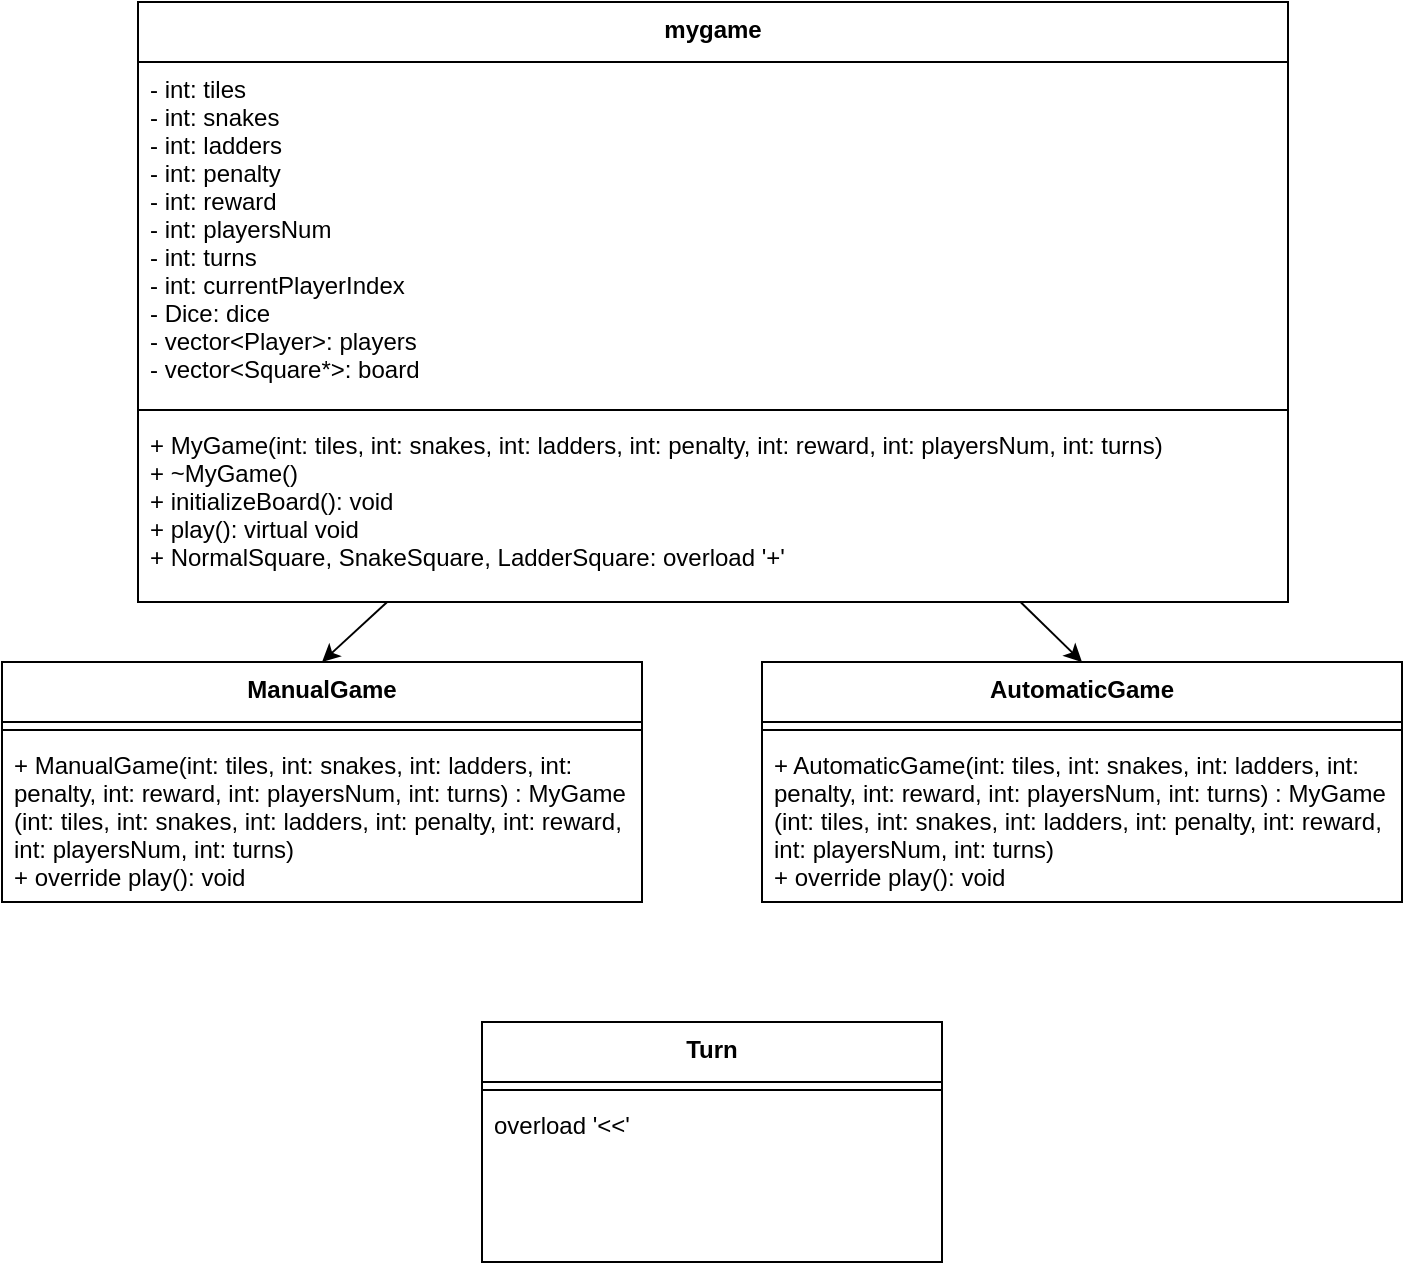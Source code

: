 <mxfile>
    <diagram id="emuQsiq0zGyP2BrojjAT" name="Page-1">
        <mxGraphModel dx="1300" dy="625" grid="1" gridSize="10" guides="1" tooltips="1" connect="1" arrows="1" fold="1" page="1" pageScale="1" pageWidth="850" pageHeight="1100" math="0" shadow="0">
            <root>
                <mxCell id="0"/>
                <mxCell id="1" parent="0"/>
                <mxCell id="18" style="edgeStyle=none;html=1;entryX=0.5;entryY=0;entryDx=0;entryDy=0;" parent="1" source="4" target="8" edge="1">
                    <mxGeometry relative="1" as="geometry"/>
                </mxCell>
                <mxCell id="19" style="edgeStyle=none;html=1;entryX=0.5;entryY=0;entryDx=0;entryDy=0;" parent="1" source="4" target="12" edge="1">
                    <mxGeometry relative="1" as="geometry"/>
                </mxCell>
                <mxCell id="4" value="mygame" style="swimlane;fontStyle=1;align=center;verticalAlign=top;childLayout=stackLayout;horizontal=1;startSize=30;horizontalStack=0;resizeParent=1;resizeParentMax=0;resizeLast=0;collapsible=1;marginBottom=0;" parent="1" vertex="1">
                    <mxGeometry x="138" y="70" width="575" height="300" as="geometry"/>
                </mxCell>
                <mxCell id="5" value="- int: tiles&#10;- int: snakes&#10;- int: ladders&#10;- int: penalty&#10;- int: reward&#10;- int: playersNum&#10;- int: turns&#10;- int: currentPlayerIndex&#10;- Dice: dice&#10;- vector&lt;Player&gt;: players&#10;- vector&lt;Square*&gt;: board" style="text;strokeColor=none;fillColor=none;align=left;verticalAlign=top;spacingLeft=4;spacingRight=4;overflow=hidden;rotatable=0;points=[[0,0.5],[1,0.5]];portConstraint=eastwest;" parent="4" vertex="1">
                    <mxGeometry y="30" width="575" height="170" as="geometry"/>
                </mxCell>
                <mxCell id="6" value="" style="line;strokeWidth=1;fillColor=none;align=left;verticalAlign=middle;spacingTop=-1;spacingLeft=3;spacingRight=3;rotatable=0;labelPosition=right;points=[];portConstraint=eastwest;strokeColor=inherit;" parent="4" vertex="1">
                    <mxGeometry y="200" width="575" height="8" as="geometry"/>
                </mxCell>
                <mxCell id="7" value="+ MyGame(int: tiles, int: snakes, int: ladders, int: penalty, int: reward, int: playersNum, int: turns)&#10;+ ~MyGame()&#10;+ initializeBoard(): void&#10;+ play(): virtual void&#10;+ NormalSquare, SnakeSquare, LadderSquare: overload '+' " style="text;strokeColor=none;fillColor=none;align=left;verticalAlign=top;spacingLeft=4;spacingRight=4;overflow=hidden;rotatable=0;points=[[0,0.5],[1,0.5]];portConstraint=eastwest;" parent="4" vertex="1">
                    <mxGeometry y="208" width="575" height="92" as="geometry"/>
                </mxCell>
                <mxCell id="8" value="ManualGame" style="swimlane;fontStyle=1;align=center;verticalAlign=top;childLayout=stackLayout;horizontal=1;startSize=30;horizontalStack=0;resizeParent=1;resizeParentMax=0;resizeLast=0;collapsible=1;marginBottom=0;" parent="1" vertex="1">
                    <mxGeometry x="70" y="400" width="320" height="120" as="geometry"/>
                </mxCell>
                <mxCell id="10" value="" style="line;strokeWidth=1;fillColor=none;align=left;verticalAlign=middle;spacingTop=-1;spacingLeft=3;spacingRight=3;rotatable=0;labelPosition=right;points=[];portConstraint=eastwest;strokeColor=inherit;" parent="8" vertex="1">
                    <mxGeometry y="30" width="320" height="8" as="geometry"/>
                </mxCell>
                <mxCell id="11" value="+ ManualGame(int: tiles, int: snakes, int: ladders, int:&#10;penalty, int: reward, int: playersNum, int: turns) : MyGame&#10;(int: tiles, int: snakes, int: ladders, int: penalty, int: reward,&#10;int: playersNum, int: turns)&#10;+ override play(): void" style="text;strokeColor=none;fillColor=none;align=left;verticalAlign=top;spacingLeft=4;spacingRight=4;overflow=hidden;rotatable=0;points=[[0,0.5],[1,0.5]];portConstraint=eastwest;" parent="8" vertex="1">
                    <mxGeometry y="38" width="320" height="82" as="geometry"/>
                </mxCell>
                <mxCell id="12" value="AutomaticGame" style="swimlane;fontStyle=1;align=center;verticalAlign=top;childLayout=stackLayout;horizontal=1;startSize=30;horizontalStack=0;resizeParent=1;resizeParentMax=0;resizeLast=0;collapsible=1;marginBottom=0;" parent="1" vertex="1">
                    <mxGeometry x="450" y="400" width="320" height="120" as="geometry"/>
                </mxCell>
                <mxCell id="13" value="" style="line;strokeWidth=1;fillColor=none;align=left;verticalAlign=middle;spacingTop=-1;spacingLeft=3;spacingRight=3;rotatable=0;labelPosition=right;points=[];portConstraint=eastwest;strokeColor=inherit;" parent="12" vertex="1">
                    <mxGeometry y="30" width="320" height="8" as="geometry"/>
                </mxCell>
                <mxCell id="14" value="+ AutomaticGame(int: tiles, int: snakes, int: ladders, int:&#10;penalty, int: reward, int: playersNum, int: turns) : MyGame&#10;(int: tiles, int: snakes, int: ladders, int: penalty, int: reward,&#10;int: playersNum, int: turns)&#10;+ override play(): void" style="text;strokeColor=none;fillColor=none;align=left;verticalAlign=top;spacingLeft=4;spacingRight=4;overflow=hidden;rotatable=0;points=[[0,0.5],[1,0.5]];portConstraint=eastwest;" parent="12" vertex="1">
                    <mxGeometry y="38" width="320" height="82" as="geometry"/>
                </mxCell>
                <mxCell id="20" value="Turn" style="swimlane;fontStyle=1;align=center;verticalAlign=top;childLayout=stackLayout;horizontal=1;startSize=30;horizontalStack=0;resizeParent=1;resizeParentMax=0;resizeLast=0;collapsible=1;marginBottom=0;" vertex="1" parent="1">
                    <mxGeometry x="310" y="580" width="230" height="120" as="geometry"/>
                </mxCell>
                <mxCell id="21" value="" style="line;strokeWidth=1;fillColor=none;align=left;verticalAlign=middle;spacingTop=-1;spacingLeft=3;spacingRight=3;rotatable=0;labelPosition=right;points=[];portConstraint=eastwest;strokeColor=inherit;" vertex="1" parent="20">
                    <mxGeometry y="30" width="230" height="8" as="geometry"/>
                </mxCell>
                <mxCell id="22" value="overload '&lt;&lt;'" style="text;strokeColor=none;fillColor=none;align=left;verticalAlign=top;spacingLeft=4;spacingRight=4;overflow=hidden;rotatable=0;points=[[0,0.5],[1,0.5]];portConstraint=eastwest;" vertex="1" parent="20">
                    <mxGeometry y="38" width="230" height="82" as="geometry"/>
                </mxCell>
            </root>
        </mxGraphModel>
    </diagram>
</mxfile>
